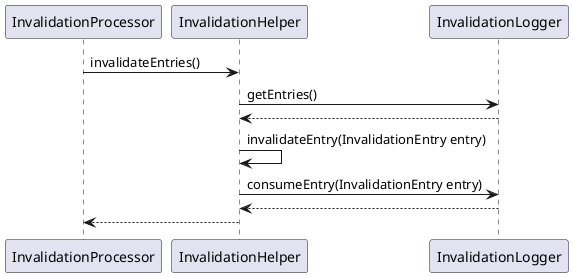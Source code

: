 @startuml

InvalidationProcessor -> InvalidationHelper: invalidateEntries()

InvalidationHelper -> InvalidationLogger: getEntries()
InvalidationLogger --> InvalidationHelper

InvalidationHelper -> InvalidationHelper: invalidateEntry(InvalidationEntry entry)

InvalidationHelper -> InvalidationLogger: consumeEntry(InvalidationEntry entry)
InvalidationLogger --> InvalidationHelper

InvalidationHelper --> InvalidationProcessor

@enduml